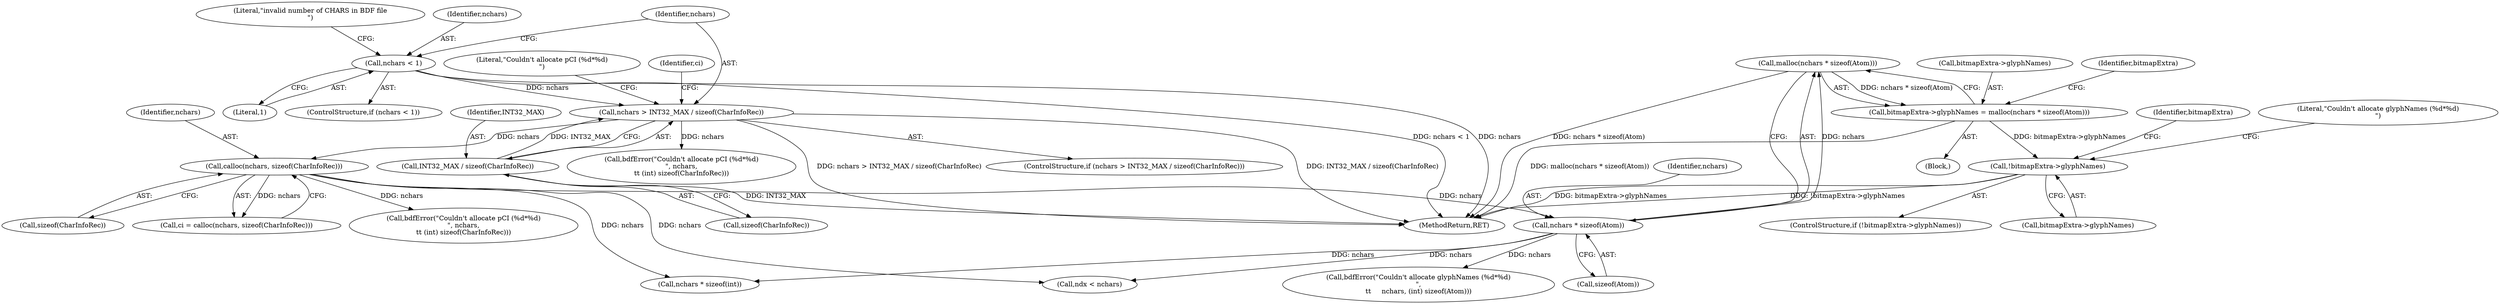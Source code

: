 digraph "0_libxfont_4d024ac10f964f6bd372ae0dd14f02772a6e5f63@API" {
"1000273" [label="(Call,malloc(nchars * sizeof(Atom)))"];
"1000274" [label="(Call,nchars * sizeof(Atom))"];
"1000245" [label="(Call,calloc(nchars, sizeof(CharInfoRec)))"];
"1000228" [label="(Call,nchars > INT32_MAX / sizeof(CharInfoRec))"];
"1000219" [label="(Call,nchars < 1)"];
"1000230" [label="(Call,INT32_MAX / sizeof(CharInfoRec))"];
"1000269" [label="(Call,bitmapExtra->glyphNames = malloc(nchars * sizeof(Atom)))"];
"1000279" [label="(Call,!bitmapExtra->glyphNames)"];
"1000218" [label="(ControlStructure,if (nchars < 1))"];
"1000278" [label="(ControlStructure,if (!bitmapExtra->glyphNames))"];
"1000232" [label="(Call,sizeof(CharInfoRec))"];
"1000230" [label="(Call,INT32_MAX / sizeof(CharInfoRec))"];
"1001224" [label="(MethodReturn,RET)"];
"1000280" [label="(Call,bitmapExtra->glyphNames)"];
"1000227" [label="(ControlStructure,if (nchars > INT32_MAX / sizeof(CharInfoRec)))"];
"1000224" [label="(Literal,\"invalid number of CHARS in BDF file\n\")"];
"1000279" [label="(Call,!bitmapExtra->glyphNames)"];
"1000245" [label="(Call,calloc(nchars, sizeof(CharInfoRec)))"];
"1000243" [label="(Call,ci = calloc(nchars, sizeof(CharInfoRec)))"];
"1000270" [label="(Call,bitmapExtra->glyphNames)"];
"1000268" [label="(Block,)"];
"1000246" [label="(Identifier,nchars)"];
"1000281" [label="(Identifier,bitmapExtra)"];
"1000269" [label="(Call,bitmapExtra->glyphNames = malloc(nchars * sizeof(Atom)))"];
"1000228" [label="(Call,nchars > INT32_MAX / sizeof(CharInfoRec))"];
"1000244" [label="(Identifier,ci)"];
"1000276" [label="(Call,sizeof(Atom))"];
"1000293" [label="(Identifier,bitmapExtra)"];
"1000235" [label="(Call,bdfError(\"Couldn't allocate pCI (%d*%d)\n\", nchars,\n\t\t (int) sizeof(CharInfoRec)))"];
"1000273" [label="(Call,malloc(nchars * sizeof(Atom)))"];
"1000284" [label="(Call,bdfError(\"Couldn't allocate glyphNames (%d*%d)\n\",\n\t\t     nchars, (int) sizeof(Atom)))"];
"1000220" [label="(Identifier,nchars)"];
"1000231" [label="(Identifier,INT32_MAX)"];
"1000253" [label="(Call,bdfError(\"Couldn't allocate pCI (%d*%d)\n\", nchars,\n\t\t (int) sizeof(CharInfoRec)))"];
"1000221" [label="(Literal,1)"];
"1000219" [label="(Call,nchars < 1)"];
"1000300" [label="(Call,nchars * sizeof(int))"];
"1000229" [label="(Identifier,nchars)"];
"1000247" [label="(Call,sizeof(CharInfoRec))"];
"1000285" [label="(Literal,\"Couldn't allocate glyphNames (%d*%d)\n\")"];
"1000236" [label="(Literal,\"Couldn't allocate pCI (%d*%d)\n\")"];
"1000361" [label="(Call,ndx < nchars)"];
"1000275" [label="(Identifier,nchars)"];
"1000274" [label="(Call,nchars * sizeof(Atom))"];
"1000273" -> "1000269"  [label="AST: "];
"1000273" -> "1000274"  [label="CFG: "];
"1000274" -> "1000273"  [label="AST: "];
"1000269" -> "1000273"  [label="CFG: "];
"1000273" -> "1001224"  [label="DDG: nchars * sizeof(Atom)"];
"1000273" -> "1000269"  [label="DDG: nchars * sizeof(Atom)"];
"1000274" -> "1000273"  [label="DDG: nchars"];
"1000274" -> "1000276"  [label="CFG: "];
"1000275" -> "1000274"  [label="AST: "];
"1000276" -> "1000274"  [label="AST: "];
"1000245" -> "1000274"  [label="DDG: nchars"];
"1000274" -> "1000284"  [label="DDG: nchars"];
"1000274" -> "1000300"  [label="DDG: nchars"];
"1000274" -> "1000361"  [label="DDG: nchars"];
"1000245" -> "1000243"  [label="AST: "];
"1000245" -> "1000247"  [label="CFG: "];
"1000246" -> "1000245"  [label="AST: "];
"1000247" -> "1000245"  [label="AST: "];
"1000243" -> "1000245"  [label="CFG: "];
"1000245" -> "1000243"  [label="DDG: nchars"];
"1000228" -> "1000245"  [label="DDG: nchars"];
"1000245" -> "1000253"  [label="DDG: nchars"];
"1000245" -> "1000300"  [label="DDG: nchars"];
"1000245" -> "1000361"  [label="DDG: nchars"];
"1000228" -> "1000227"  [label="AST: "];
"1000228" -> "1000230"  [label="CFG: "];
"1000229" -> "1000228"  [label="AST: "];
"1000230" -> "1000228"  [label="AST: "];
"1000236" -> "1000228"  [label="CFG: "];
"1000244" -> "1000228"  [label="CFG: "];
"1000228" -> "1001224"  [label="DDG: nchars > INT32_MAX / sizeof(CharInfoRec)"];
"1000228" -> "1001224"  [label="DDG: INT32_MAX / sizeof(CharInfoRec)"];
"1000219" -> "1000228"  [label="DDG: nchars"];
"1000230" -> "1000228"  [label="DDG: INT32_MAX"];
"1000228" -> "1000235"  [label="DDG: nchars"];
"1000219" -> "1000218"  [label="AST: "];
"1000219" -> "1000221"  [label="CFG: "];
"1000220" -> "1000219"  [label="AST: "];
"1000221" -> "1000219"  [label="AST: "];
"1000224" -> "1000219"  [label="CFG: "];
"1000229" -> "1000219"  [label="CFG: "];
"1000219" -> "1001224"  [label="DDG: nchars < 1"];
"1000219" -> "1001224"  [label="DDG: nchars"];
"1000230" -> "1000232"  [label="CFG: "];
"1000231" -> "1000230"  [label="AST: "];
"1000232" -> "1000230"  [label="AST: "];
"1000230" -> "1001224"  [label="DDG: INT32_MAX"];
"1000269" -> "1000268"  [label="AST: "];
"1000270" -> "1000269"  [label="AST: "];
"1000281" -> "1000269"  [label="CFG: "];
"1000269" -> "1001224"  [label="DDG: malloc(nchars * sizeof(Atom))"];
"1000269" -> "1000279"  [label="DDG: bitmapExtra->glyphNames"];
"1000279" -> "1000278"  [label="AST: "];
"1000279" -> "1000280"  [label="CFG: "];
"1000280" -> "1000279"  [label="AST: "];
"1000285" -> "1000279"  [label="CFG: "];
"1000293" -> "1000279"  [label="CFG: "];
"1000279" -> "1001224"  [label="DDG: bitmapExtra->glyphNames"];
"1000279" -> "1001224"  [label="DDG: !bitmapExtra->glyphNames"];
}
